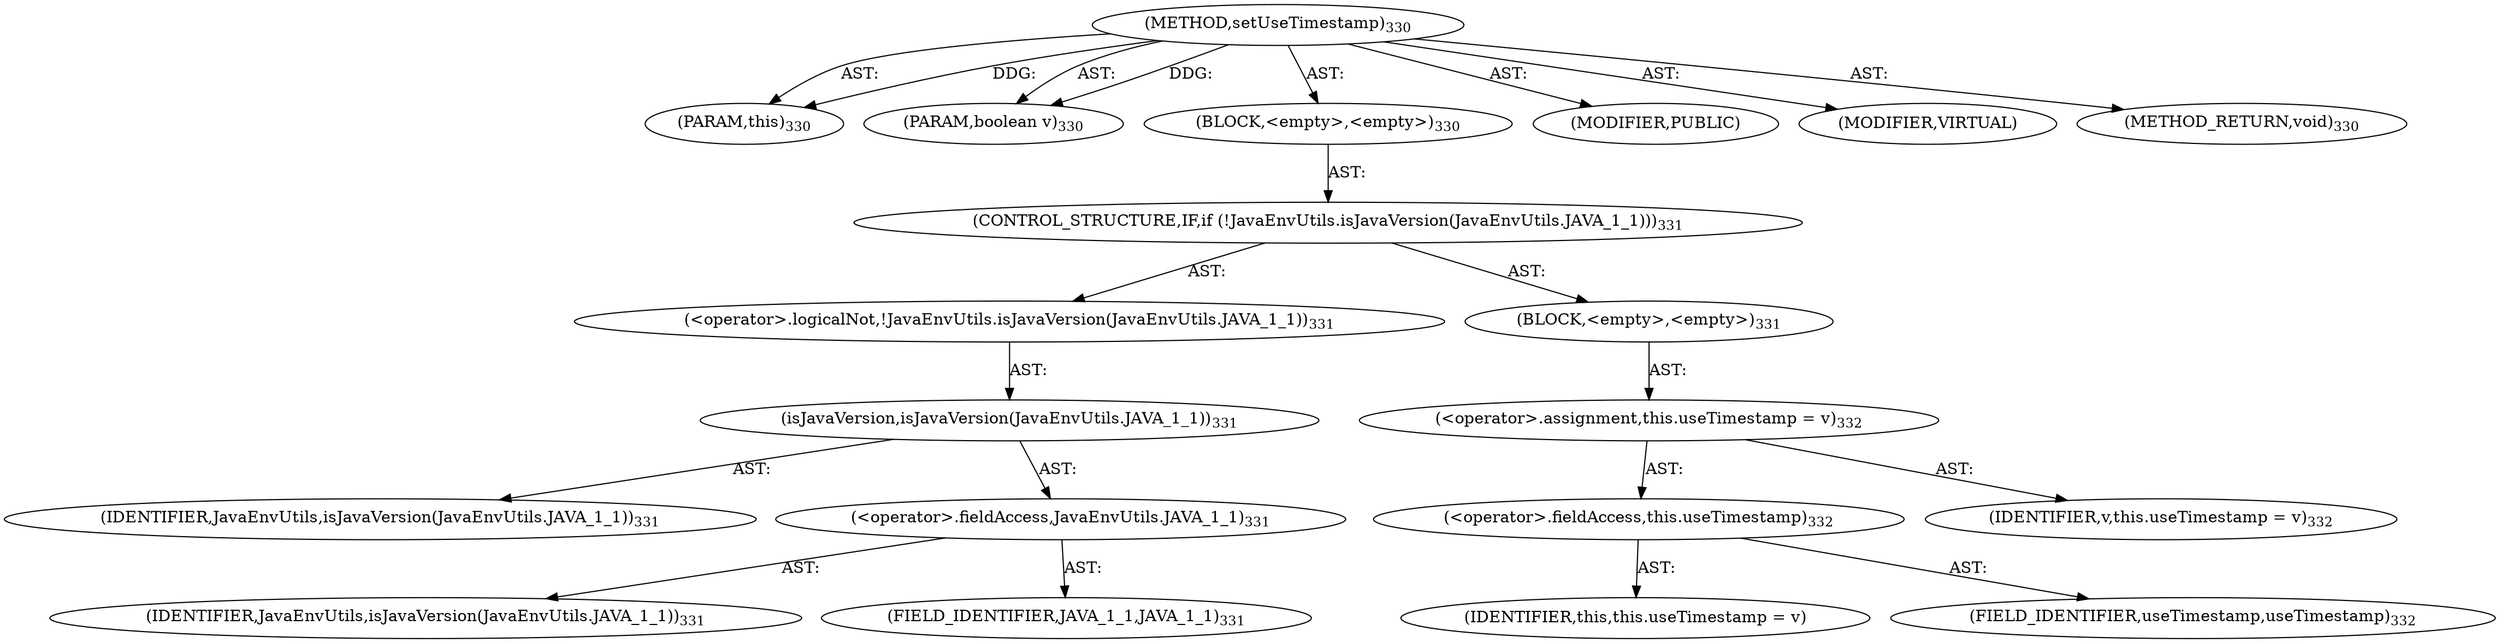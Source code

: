 digraph "setUseTimestamp" {  
"111669149701" [label = <(METHOD,setUseTimestamp)<SUB>330</SUB>> ]
"115964117004" [label = <(PARAM,this)<SUB>330</SUB>> ]
"115964117005" [label = <(PARAM,boolean v)<SUB>330</SUB>> ]
"25769803822" [label = <(BLOCK,&lt;empty&gt;,&lt;empty&gt;)<SUB>330</SUB>> ]
"47244640291" [label = <(CONTROL_STRUCTURE,IF,if (!JavaEnvUtils.isJavaVersion(JavaEnvUtils.JAVA_1_1)))<SUB>331</SUB>> ]
"30064771281" [label = <(&lt;operator&gt;.logicalNot,!JavaEnvUtils.isJavaVersion(JavaEnvUtils.JAVA_1_1))<SUB>331</SUB>> ]
"30064771282" [label = <(isJavaVersion,isJavaVersion(JavaEnvUtils.JAVA_1_1))<SUB>331</SUB>> ]
"68719476895" [label = <(IDENTIFIER,JavaEnvUtils,isJavaVersion(JavaEnvUtils.JAVA_1_1))<SUB>331</SUB>> ]
"30064771283" [label = <(&lt;operator&gt;.fieldAccess,JavaEnvUtils.JAVA_1_1)<SUB>331</SUB>> ]
"68719476896" [label = <(IDENTIFIER,JavaEnvUtils,isJavaVersion(JavaEnvUtils.JAVA_1_1))<SUB>331</SUB>> ]
"55834574893" [label = <(FIELD_IDENTIFIER,JAVA_1_1,JAVA_1_1)<SUB>331</SUB>> ]
"25769803823" [label = <(BLOCK,&lt;empty&gt;,&lt;empty&gt;)<SUB>331</SUB>> ]
"30064771284" [label = <(&lt;operator&gt;.assignment,this.useTimestamp = v)<SUB>332</SUB>> ]
"30064771285" [label = <(&lt;operator&gt;.fieldAccess,this.useTimestamp)<SUB>332</SUB>> ]
"68719476897" [label = <(IDENTIFIER,this,this.useTimestamp = v)> ]
"55834574894" [label = <(FIELD_IDENTIFIER,useTimestamp,useTimestamp)<SUB>332</SUB>> ]
"68719476898" [label = <(IDENTIFIER,v,this.useTimestamp = v)<SUB>332</SUB>> ]
"133143986193" [label = <(MODIFIER,PUBLIC)> ]
"133143986194" [label = <(MODIFIER,VIRTUAL)> ]
"128849018885" [label = <(METHOD_RETURN,void)<SUB>330</SUB>> ]
  "111669149701" -> "115964117004"  [ label = "AST: "] 
  "111669149701" -> "115964117005"  [ label = "AST: "] 
  "111669149701" -> "25769803822"  [ label = "AST: "] 
  "111669149701" -> "133143986193"  [ label = "AST: "] 
  "111669149701" -> "133143986194"  [ label = "AST: "] 
  "111669149701" -> "128849018885"  [ label = "AST: "] 
  "25769803822" -> "47244640291"  [ label = "AST: "] 
  "47244640291" -> "30064771281"  [ label = "AST: "] 
  "47244640291" -> "25769803823"  [ label = "AST: "] 
  "30064771281" -> "30064771282"  [ label = "AST: "] 
  "30064771282" -> "68719476895"  [ label = "AST: "] 
  "30064771282" -> "30064771283"  [ label = "AST: "] 
  "30064771283" -> "68719476896"  [ label = "AST: "] 
  "30064771283" -> "55834574893"  [ label = "AST: "] 
  "25769803823" -> "30064771284"  [ label = "AST: "] 
  "30064771284" -> "30064771285"  [ label = "AST: "] 
  "30064771284" -> "68719476898"  [ label = "AST: "] 
  "30064771285" -> "68719476897"  [ label = "AST: "] 
  "30064771285" -> "55834574894"  [ label = "AST: "] 
  "111669149701" -> "115964117004"  [ label = "DDG: "] 
  "111669149701" -> "115964117005"  [ label = "DDG: "] 
}
